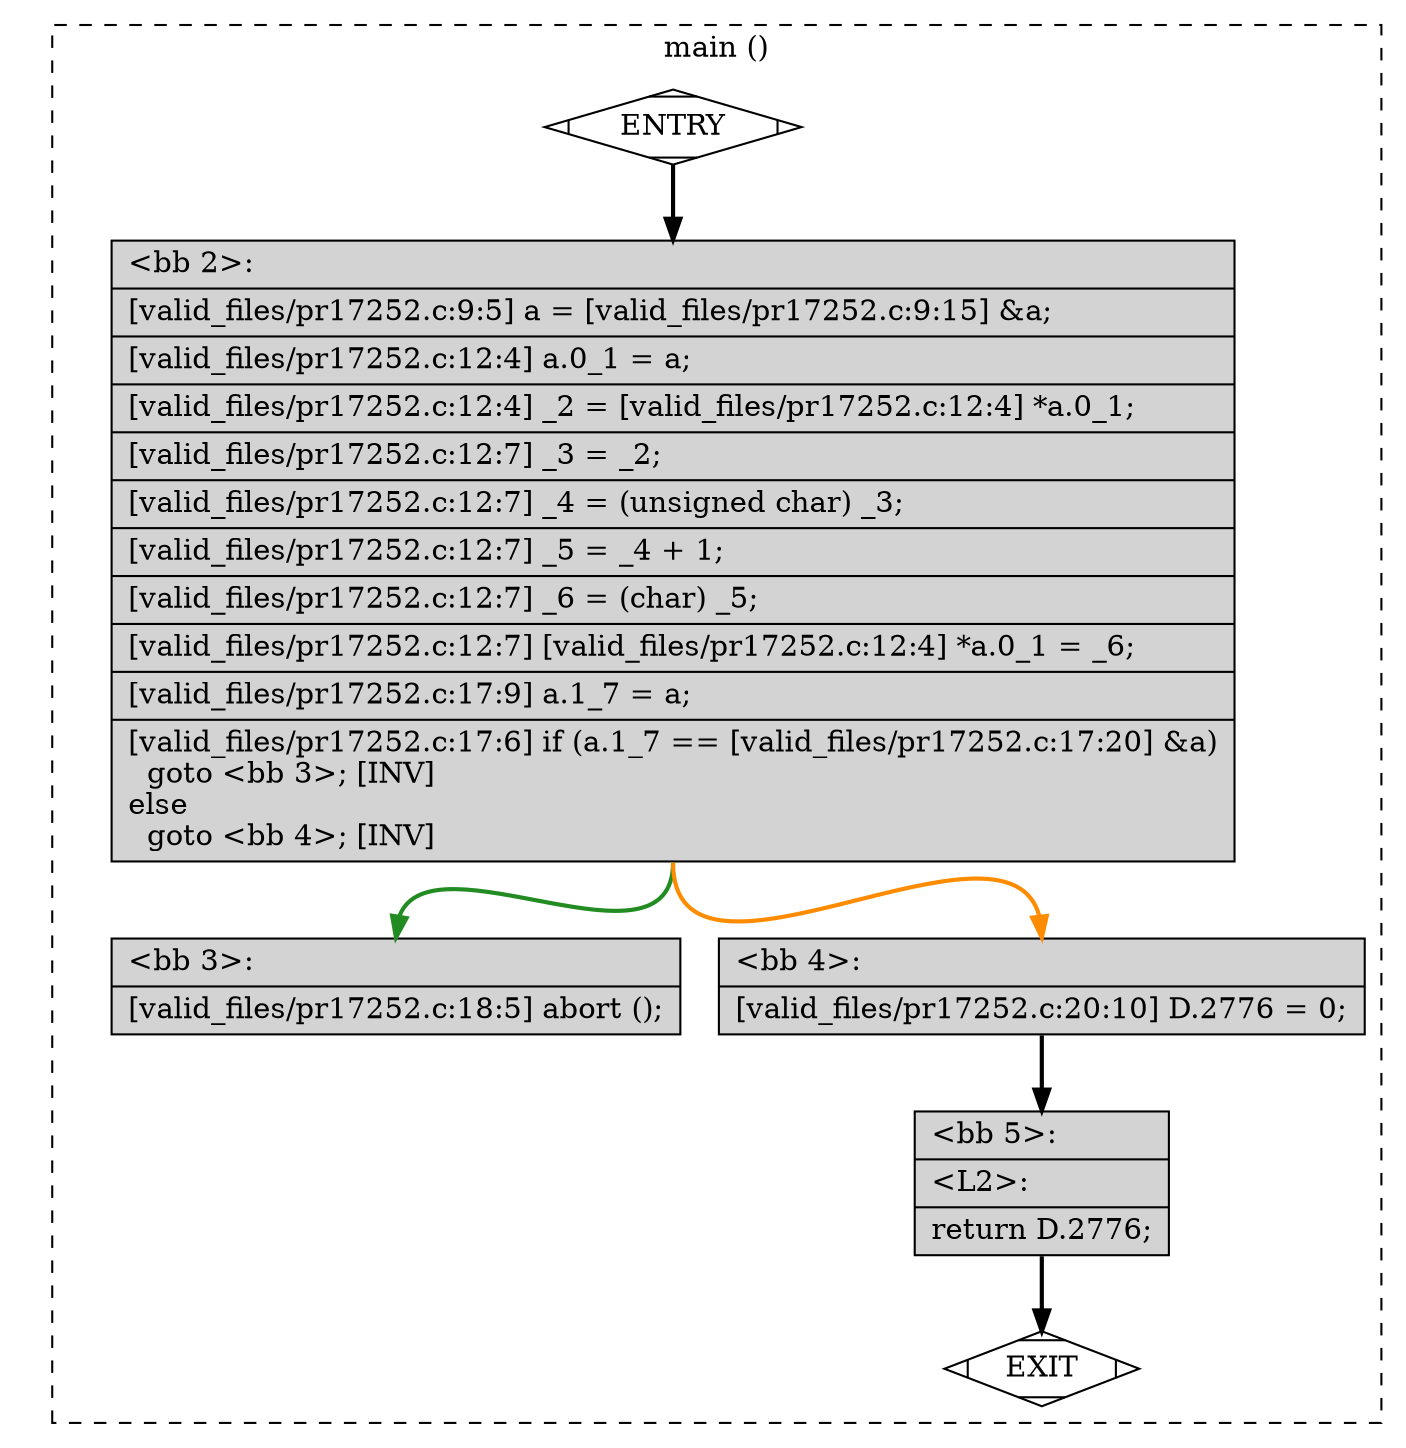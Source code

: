 digraph "a-pr17252.c.015t.cfg" {
overlap=false;
subgraph "cluster_main" {
	style="dashed";
	color="black";
	label="main ()";
	fn_0_basic_block_0 [shape=Mdiamond,style=filled,fillcolor=white,label="ENTRY"];

	fn_0_basic_block_1 [shape=Mdiamond,style=filled,fillcolor=white,label="EXIT"];

	fn_0_basic_block_2 [shape=record,style=filled,fillcolor=lightgrey,label="{\<bb\ 2\>:\l\
|[valid_files/pr17252.c:9:5]\ a\ =\ [valid_files/pr17252.c:9:15]\ &a;\l\
|[valid_files/pr17252.c:12:4]\ a.0_1\ =\ a;\l\
|[valid_files/pr17252.c:12:4]\ _2\ =\ [valid_files/pr17252.c:12:4]\ *a.0_1;\l\
|[valid_files/pr17252.c:12:7]\ _3\ =\ _2;\l\
|[valid_files/pr17252.c:12:7]\ _4\ =\ (unsigned\ char)\ _3;\l\
|[valid_files/pr17252.c:12:7]\ _5\ =\ _4\ +\ 1;\l\
|[valid_files/pr17252.c:12:7]\ _6\ =\ (char)\ _5;\l\
|[valid_files/pr17252.c:12:7]\ [valid_files/pr17252.c:12:4]\ *a.0_1\ =\ _6;\l\
|[valid_files/pr17252.c:17:9]\ a.1_7\ =\ a;\l\
|[valid_files/pr17252.c:17:6]\ if\ (a.1_7\ ==\ [valid_files/pr17252.c:17:20]\ &a)\l\
\ \ goto\ \<bb\ 3\>;\ [INV]\l\
else\l\
\ \ goto\ \<bb\ 4\>;\ [INV]\l\
}"];

	fn_0_basic_block_3 [shape=record,style=filled,fillcolor=lightgrey,label="{\<bb\ 3\>:\l\
|[valid_files/pr17252.c:18:5]\ abort\ ();\l\
}"];

	fn_0_basic_block_4 [shape=record,style=filled,fillcolor=lightgrey,label="{\<bb\ 4\>:\l\
|[valid_files/pr17252.c:20:10]\ D.2776\ =\ 0;\l\
}"];

	fn_0_basic_block_5 [shape=record,style=filled,fillcolor=lightgrey,label="{\<bb\ 5\>:\l\
|\<L2\>:\l\
|return\ D.2776;\l\
}"];

	fn_0_basic_block_0:s -> fn_0_basic_block_2:n [style="solid,bold",color=black,weight=100,constraint=true];
	fn_0_basic_block_2:s -> fn_0_basic_block_3:n [style="solid,bold",color=forestgreen,weight=10,constraint=true];
	fn_0_basic_block_2:s -> fn_0_basic_block_4:n [style="solid,bold",color=darkorange,weight=10,constraint=true];
	fn_0_basic_block_4:s -> fn_0_basic_block_5:n [style="solid,bold",color=black,weight=100,constraint=true];
	fn_0_basic_block_5:s -> fn_0_basic_block_1:n [style="solid,bold",color=black,weight=10,constraint=true];
	fn_0_basic_block_0:s -> fn_0_basic_block_1:n [style="invis",constraint=true];
}
}
